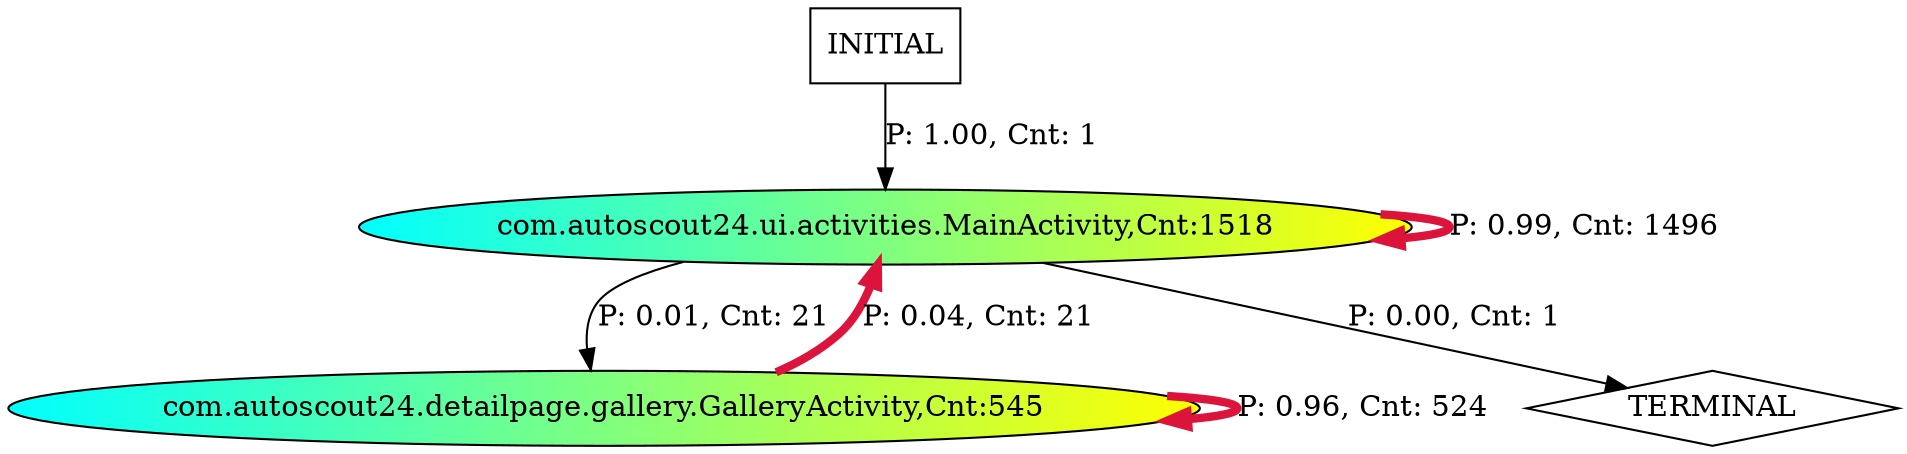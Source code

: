 digraph G {
  1 [label="com.autoscout24.ui.activities.MainActivity,Cnt:1518", fillcolor="cyan:yellow", style="filled"];
  0 [label="com.autoscout24.detailpage.gallery.GalleryActivity,Cnt:545", fillcolor="cyan:yellow", style="filled"];
  2 [label="TERMINAL",shape=diamond];
  3 [label="INITIAL",shape=box];
1->1 [label="P: 0.99, Cnt: 1496", color="crimson", penwidth=4];
0->0 [label="P: 0.96, Cnt: 524", color="crimson", penwidth=4];
0->1 [label="P: 0.04, Cnt: 21", color="crimson", penwidth=4];
1->0 [label="P: 0.01, Cnt: 21"];
1->2 [label="P: 0.00, Cnt: 1"];
3->1 [label="P: 1.00, Cnt: 1"];
}
